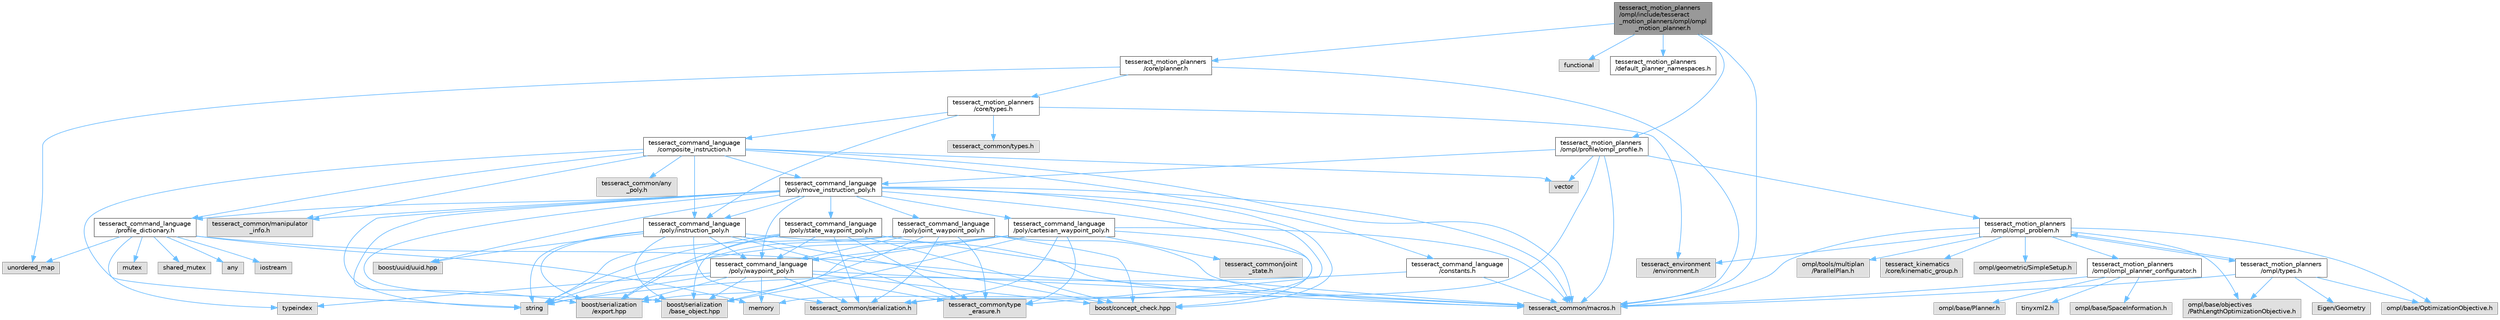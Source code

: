 digraph "tesseract_motion_planners/ompl/include/tesseract_motion_planners/ompl/ompl_motion_planner.h"
{
 // LATEX_PDF_SIZE
  bgcolor="transparent";
  edge [fontname=Helvetica,fontsize=10,labelfontname=Helvetica,labelfontsize=10];
  node [fontname=Helvetica,fontsize=10,shape=box,height=0.2,width=0.4];
  Node1 [label="tesseract_motion_planners\l/ompl/include/tesseract\l_motion_planners/ompl/ompl\l_motion_planner.h",height=0.2,width=0.4,color="gray40", fillcolor="grey60", style="filled", fontcolor="black",tooltip="Tesseract OMPL motion planner."];
  Node1 -> Node2 [color="steelblue1",style="solid"];
  Node2 [label="tesseract_common/macros.h",height=0.2,width=0.4,color="grey60", fillcolor="#E0E0E0", style="filled",tooltip=" "];
  Node1 -> Node3 [color="steelblue1",style="solid"];
  Node3 [label="functional",height=0.2,width=0.4,color="grey60", fillcolor="#E0E0E0", style="filled",tooltip=" "];
  Node1 -> Node4 [color="steelblue1",style="solid"];
  Node4 [label="tesseract_motion_planners\l/default_planner_namespaces.h",height=0.2,width=0.4,color="grey40", fillcolor="white", style="filled",URL="$de/d3a/default__planner__namespaces_8h.html",tooltip="A collection of motion planner profile namespaces."];
  Node1 -> Node5 [color="steelblue1",style="solid"];
  Node5 [label="tesseract_motion_planners\l/core/planner.h",height=0.2,width=0.4,color="grey40", fillcolor="white", style="filled",URL="$d7/d8c/planner_8h.html",tooltip="Planner Interface Class."];
  Node5 -> Node2 [color="steelblue1",style="solid"];
  Node5 -> Node6 [color="steelblue1",style="solid"];
  Node6 [label="unordered_map",height=0.2,width=0.4,color="grey60", fillcolor="#E0E0E0", style="filled",tooltip=" "];
  Node5 -> Node7 [color="steelblue1",style="solid"];
  Node7 [label="tesseract_motion_planners\l/core/types.h",height=0.2,width=0.4,color="grey40", fillcolor="white", style="filled",URL="$d1/d6d/tesseract__motion__planners_2core_2include_2tesseract__motion__planners_2core_2types_8h.html",tooltip=" "];
  Node7 -> Node8 [color="steelblue1",style="solid"];
  Node8 [label="tesseract_environment\l/environment.h",height=0.2,width=0.4,color="grey60", fillcolor="#E0E0E0", style="filled",tooltip=" "];
  Node7 -> Node9 [color="steelblue1",style="solid"];
  Node9 [label="tesseract_common/types.h",height=0.2,width=0.4,color="grey60", fillcolor="#E0E0E0", style="filled",tooltip=" "];
  Node7 -> Node10 [color="steelblue1",style="solid"];
  Node10 [label="tesseract_command_language\l/poly/instruction_poly.h",height=0.2,width=0.4,color="grey40", fillcolor="white", style="filled",URL="$d1/db1/instruction__poly_8h.html",tooltip=" "];
  Node10 -> Node2 [color="steelblue1",style="solid"];
  Node10 -> Node11 [color="steelblue1",style="solid"];
  Node11 [label="string",height=0.2,width=0.4,color="grey60", fillcolor="#E0E0E0", style="filled",tooltip=" "];
  Node10 -> Node12 [color="steelblue1",style="solid"];
  Node12 [label="boost/serialization\l/base_object.hpp",height=0.2,width=0.4,color="grey60", fillcolor="#E0E0E0", style="filled",tooltip=" "];
  Node10 -> Node13 [color="steelblue1",style="solid"];
  Node13 [label="boost/serialization\l/export.hpp",height=0.2,width=0.4,color="grey60", fillcolor="#E0E0E0", style="filled",tooltip=" "];
  Node10 -> Node14 [color="steelblue1",style="solid"];
  Node14 [label="boost/concept_check.hpp",height=0.2,width=0.4,color="grey60", fillcolor="#E0E0E0", style="filled",tooltip=" "];
  Node10 -> Node15 [color="steelblue1",style="solid"];
  Node15 [label="boost/uuid/uuid.hpp",height=0.2,width=0.4,color="grey60", fillcolor="#E0E0E0", style="filled",tooltip=" "];
  Node10 -> Node16 [color="steelblue1",style="solid"];
  Node16 [label="tesseract_command_language\l/poly/waypoint_poly.h",height=0.2,width=0.4,color="grey40", fillcolor="white", style="filled",URL="$d3/dc4/waypoint__poly_8h.html",tooltip=" "];
  Node16 -> Node2 [color="steelblue1",style="solid"];
  Node16 -> Node17 [color="steelblue1",style="solid"];
  Node17 [label="memory",height=0.2,width=0.4,color="grey60", fillcolor="#E0E0E0", style="filled",tooltip=" "];
  Node16 -> Node11 [color="steelblue1",style="solid"];
  Node16 -> Node18 [color="steelblue1",style="solid"];
  Node18 [label="typeindex",height=0.2,width=0.4,color="grey60", fillcolor="#E0E0E0", style="filled",tooltip=" "];
  Node16 -> Node12 [color="steelblue1",style="solid"];
  Node16 -> Node13 [color="steelblue1",style="solid"];
  Node16 -> Node14 [color="steelblue1",style="solid"];
  Node16 -> Node19 [color="steelblue1",style="solid"];
  Node19 [label="tesseract_common/serialization.h",height=0.2,width=0.4,color="grey60", fillcolor="#E0E0E0", style="filled",tooltip=" "];
  Node16 -> Node20 [color="steelblue1",style="solid"];
  Node20 [label="tesseract_common/type\l_erasure.h",height=0.2,width=0.4,color="grey60", fillcolor="#E0E0E0", style="filled",tooltip=" "];
  Node10 -> Node19 [color="steelblue1",style="solid"];
  Node10 -> Node20 [color="steelblue1",style="solid"];
  Node7 -> Node21 [color="steelblue1",style="solid"];
  Node21 [label="tesseract_command_language\l/composite_instruction.h",height=0.2,width=0.4,color="grey40", fillcolor="white", style="filled",URL="$d5/df7/composite__instruction_8h.html",tooltip=" "];
  Node21 -> Node2 [color="steelblue1",style="solid"];
  Node21 -> Node22 [color="steelblue1",style="solid"];
  Node22 [label="vector",height=0.2,width=0.4,color="grey60", fillcolor="#E0E0E0", style="filled",tooltip=" "];
  Node21 -> Node11 [color="steelblue1",style="solid"];
  Node21 -> Node10 [color="steelblue1",style="solid"];
  Node21 -> Node23 [color="steelblue1",style="solid"];
  Node23 [label="tesseract_command_language\l/poly/move_instruction_poly.h",height=0.2,width=0.4,color="grey40", fillcolor="white", style="filled",URL="$dc/df1/move__instruction__poly_8h.html",tooltip="The move instruction interface."];
  Node23 -> Node2 [color="steelblue1",style="solid"];
  Node23 -> Node11 [color="steelblue1",style="solid"];
  Node23 -> Node12 [color="steelblue1",style="solid"];
  Node23 -> Node13 [color="steelblue1",style="solid"];
  Node23 -> Node14 [color="steelblue1",style="solid"];
  Node23 -> Node15 [color="steelblue1",style="solid"];
  Node23 -> Node10 [color="steelblue1",style="solid"];
  Node23 -> Node24 [color="steelblue1",style="solid"];
  Node24 [label="tesseract_command_language\l/poly/cartesian_waypoint_poly.h",height=0.2,width=0.4,color="grey40", fillcolor="white", style="filled",URL="$d7/df9/cartesian__waypoint__poly_8h.html",tooltip="The cartesian waypoint interface."];
  Node24 -> Node2 [color="steelblue1",style="solid"];
  Node24 -> Node11 [color="steelblue1",style="solid"];
  Node24 -> Node12 [color="steelblue1",style="solid"];
  Node24 -> Node13 [color="steelblue1",style="solid"];
  Node24 -> Node14 [color="steelblue1",style="solid"];
  Node24 -> Node16 [color="steelblue1",style="solid"];
  Node24 -> Node25 [color="steelblue1",style="solid"];
  Node25 [label="tesseract_common/joint\l_state.h",height=0.2,width=0.4,color="grey60", fillcolor="#E0E0E0", style="filled",tooltip=" "];
  Node24 -> Node19 [color="steelblue1",style="solid"];
  Node24 -> Node20 [color="steelblue1",style="solid"];
  Node23 -> Node26 [color="steelblue1",style="solid"];
  Node26 [label="tesseract_command_language\l/poly/joint_waypoint_poly.h",height=0.2,width=0.4,color="grey40", fillcolor="white", style="filled",URL="$d1/d66/joint__waypoint__poly_8h.html",tooltip="The joint waypoint interface."];
  Node26 -> Node2 [color="steelblue1",style="solid"];
  Node26 -> Node11 [color="steelblue1",style="solid"];
  Node26 -> Node12 [color="steelblue1",style="solid"];
  Node26 -> Node13 [color="steelblue1",style="solid"];
  Node26 -> Node14 [color="steelblue1",style="solid"];
  Node26 -> Node16 [color="steelblue1",style="solid"];
  Node26 -> Node19 [color="steelblue1",style="solid"];
  Node26 -> Node20 [color="steelblue1",style="solid"];
  Node23 -> Node27 [color="steelblue1",style="solid"];
  Node27 [label="tesseract_command_language\l/poly/state_waypoint_poly.h",height=0.2,width=0.4,color="grey40", fillcolor="white", style="filled",URL="$d7/d22/state__waypoint__poly_8h.html",tooltip="The state waypoint interface."];
  Node27 -> Node2 [color="steelblue1",style="solid"];
  Node27 -> Node11 [color="steelblue1",style="solid"];
  Node27 -> Node12 [color="steelblue1",style="solid"];
  Node27 -> Node13 [color="steelblue1",style="solid"];
  Node27 -> Node14 [color="steelblue1",style="solid"];
  Node27 -> Node16 [color="steelblue1",style="solid"];
  Node27 -> Node19 [color="steelblue1",style="solid"];
  Node27 -> Node20 [color="steelblue1",style="solid"];
  Node23 -> Node16 [color="steelblue1",style="solid"];
  Node23 -> Node28 [color="steelblue1",style="solid"];
  Node28 [label="tesseract_command_language\l/profile_dictionary.h",height=0.2,width=0.4,color="grey40", fillcolor="white", style="filled",URL="$dd/dd6/profile__dictionary_8h.html",tooltip="This is a profile dictionary for storing all profiles."];
  Node28 -> Node2 [color="steelblue1",style="solid"];
  Node28 -> Node29 [color="steelblue1",style="solid"];
  Node29 [label="any",height=0.2,width=0.4,color="grey60", fillcolor="#E0E0E0", style="filled",tooltip=" "];
  Node28 -> Node30 [color="steelblue1",style="solid"];
  Node30 [label="iostream",height=0.2,width=0.4,color="grey60", fillcolor="#E0E0E0", style="filled",tooltip=" "];
  Node28 -> Node18 [color="steelblue1",style="solid"];
  Node28 -> Node6 [color="steelblue1",style="solid"];
  Node28 -> Node17 [color="steelblue1",style="solid"];
  Node28 -> Node31 [color="steelblue1",style="solid"];
  Node31 [label="mutex",height=0.2,width=0.4,color="grey60", fillcolor="#E0E0E0", style="filled",tooltip=" "];
  Node28 -> Node32 [color="steelblue1",style="solid"];
  Node32 [label="shared_mutex",height=0.2,width=0.4,color="grey60", fillcolor="#E0E0E0", style="filled",tooltip=" "];
  Node23 -> Node33 [color="steelblue1",style="solid"];
  Node33 [label="tesseract_common/manipulator\l_info.h",height=0.2,width=0.4,color="grey60", fillcolor="#E0E0E0", style="filled",tooltip=" "];
  Node23 -> Node19 [color="steelblue1",style="solid"];
  Node23 -> Node20 [color="steelblue1",style="solid"];
  Node21 -> Node34 [color="steelblue1",style="solid"];
  Node34 [label="tesseract_command_language\l/constants.h",height=0.2,width=0.4,color="grey40", fillcolor="white", style="filled",URL="$d2/d6f/constants_8h.html",tooltip="Containst Tesseract Command Language constants."];
  Node34 -> Node2 [color="steelblue1",style="solid"];
  Node34 -> Node11 [color="steelblue1",style="solid"];
  Node21 -> Node28 [color="steelblue1",style="solid"];
  Node21 -> Node33 [color="steelblue1",style="solid"];
  Node21 -> Node35 [color="steelblue1",style="solid"];
  Node35 [label="tesseract_common/any\l_poly.h",height=0.2,width=0.4,color="grey60", fillcolor="#E0E0E0", style="filled",tooltip=" "];
  Node1 -> Node36 [color="steelblue1",style="solid"];
  Node36 [label="tesseract_motion_planners\l/ompl/profile/ompl_profile.h",height=0.2,width=0.4,color="grey40", fillcolor="white", style="filled",URL="$d5/d9f/ompl__profile_8h.html",tooltip="Tesseract OMPL profile."];
  Node36 -> Node2 [color="steelblue1",style="solid"];
  Node36 -> Node22 [color="steelblue1",style="solid"];
  Node36 -> Node17 [color="steelblue1",style="solid"];
  Node36 -> Node23 [color="steelblue1",style="solid"];
  Node36 -> Node37 [color="steelblue1",style="solid"];
  Node37 [label="tesseract_motion_planners\l/ompl/ompl_problem.h",height=0.2,width=0.4,color="grey40", fillcolor="white", style="filled",URL="$dd/d3c/ompl__problem_8h.html",tooltip="Tesseract OMPL problem definition."];
  Node37 -> Node2 [color="steelblue1",style="solid"];
  Node37 -> Node38 [color="steelblue1",style="solid"];
  Node38 [label="ompl/geometric/SimpleSetup.h",height=0.2,width=0.4,color="grey60", fillcolor="#E0E0E0", style="filled",tooltip=" "];
  Node37 -> Node39 [color="steelblue1",style="solid"];
  Node39 [label="ompl/base/OptimizationObjective.h",height=0.2,width=0.4,color="grey60", fillcolor="#E0E0E0", style="filled",tooltip=" "];
  Node37 -> Node40 [color="steelblue1",style="solid"];
  Node40 [label="ompl/tools/multiplan\l/ParallelPlan.h",height=0.2,width=0.4,color="grey60", fillcolor="#E0E0E0", style="filled",tooltip=" "];
  Node37 -> Node41 [color="steelblue1",style="solid"];
  Node41 [label="ompl/base/objectives\l/PathLengthOptimizationObjective.h",height=0.2,width=0.4,color="grey60", fillcolor="#E0E0E0", style="filled",tooltip=" "];
  Node37 -> Node42 [color="steelblue1",style="solid"];
  Node42 [label="tesseract_motion_planners\l/ompl/ompl_planner_configurator.h",height=0.2,width=0.4,color="grey40", fillcolor="white", style="filled",URL="$de/d1e/ompl__planner__configurator_8h.html",tooltip="Tesseract OMPL planner configurator."];
  Node42 -> Node2 [color="steelblue1",style="solid"];
  Node42 -> Node43 [color="steelblue1",style="solid"];
  Node43 [label="ompl/base/SpaceInformation.h",height=0.2,width=0.4,color="grey60", fillcolor="#E0E0E0", style="filled",tooltip=" "];
  Node42 -> Node44 [color="steelblue1",style="solid"];
  Node44 [label="ompl/base/Planner.h",height=0.2,width=0.4,color="grey60", fillcolor="#E0E0E0", style="filled",tooltip=" "];
  Node42 -> Node45 [color="steelblue1",style="solid"];
  Node45 [label="tinyxml2.h",height=0.2,width=0.4,color="grey60", fillcolor="#E0E0E0", style="filled",tooltip=" "];
  Node37 -> Node8 [color="steelblue1",style="solid"];
  Node37 -> Node46 [color="steelblue1",style="solid"];
  Node46 [label="tesseract_kinematics\l/core/kinematic_group.h",height=0.2,width=0.4,color="grey60", fillcolor="#E0E0E0", style="filled",tooltip=" "];
  Node37 -> Node47 [color="steelblue1",style="solid"];
  Node47 [label="tesseract_motion_planners\l/ompl/types.h",height=0.2,width=0.4,color="grey40", fillcolor="white", style="filled",URL="$da/df9/tesseract__motion__planners_2ompl_2include_2tesseract__motion__planners_2ompl_2types_8h.html",tooltip="Tesseract OMPL types."];
  Node47 -> Node2 [color="steelblue1",style="solid"];
  Node47 -> Node39 [color="steelblue1",style="solid"];
  Node47 -> Node41 [color="steelblue1",style="solid"];
  Node47 -> Node48 [color="steelblue1",style="solid"];
  Node48 [label="Eigen/Geometry",height=0.2,width=0.4,color="grey60", fillcolor="#E0E0E0", style="filled",tooltip=" "];
  Node47 -> Node37 [color="steelblue1",style="solid"];
}
